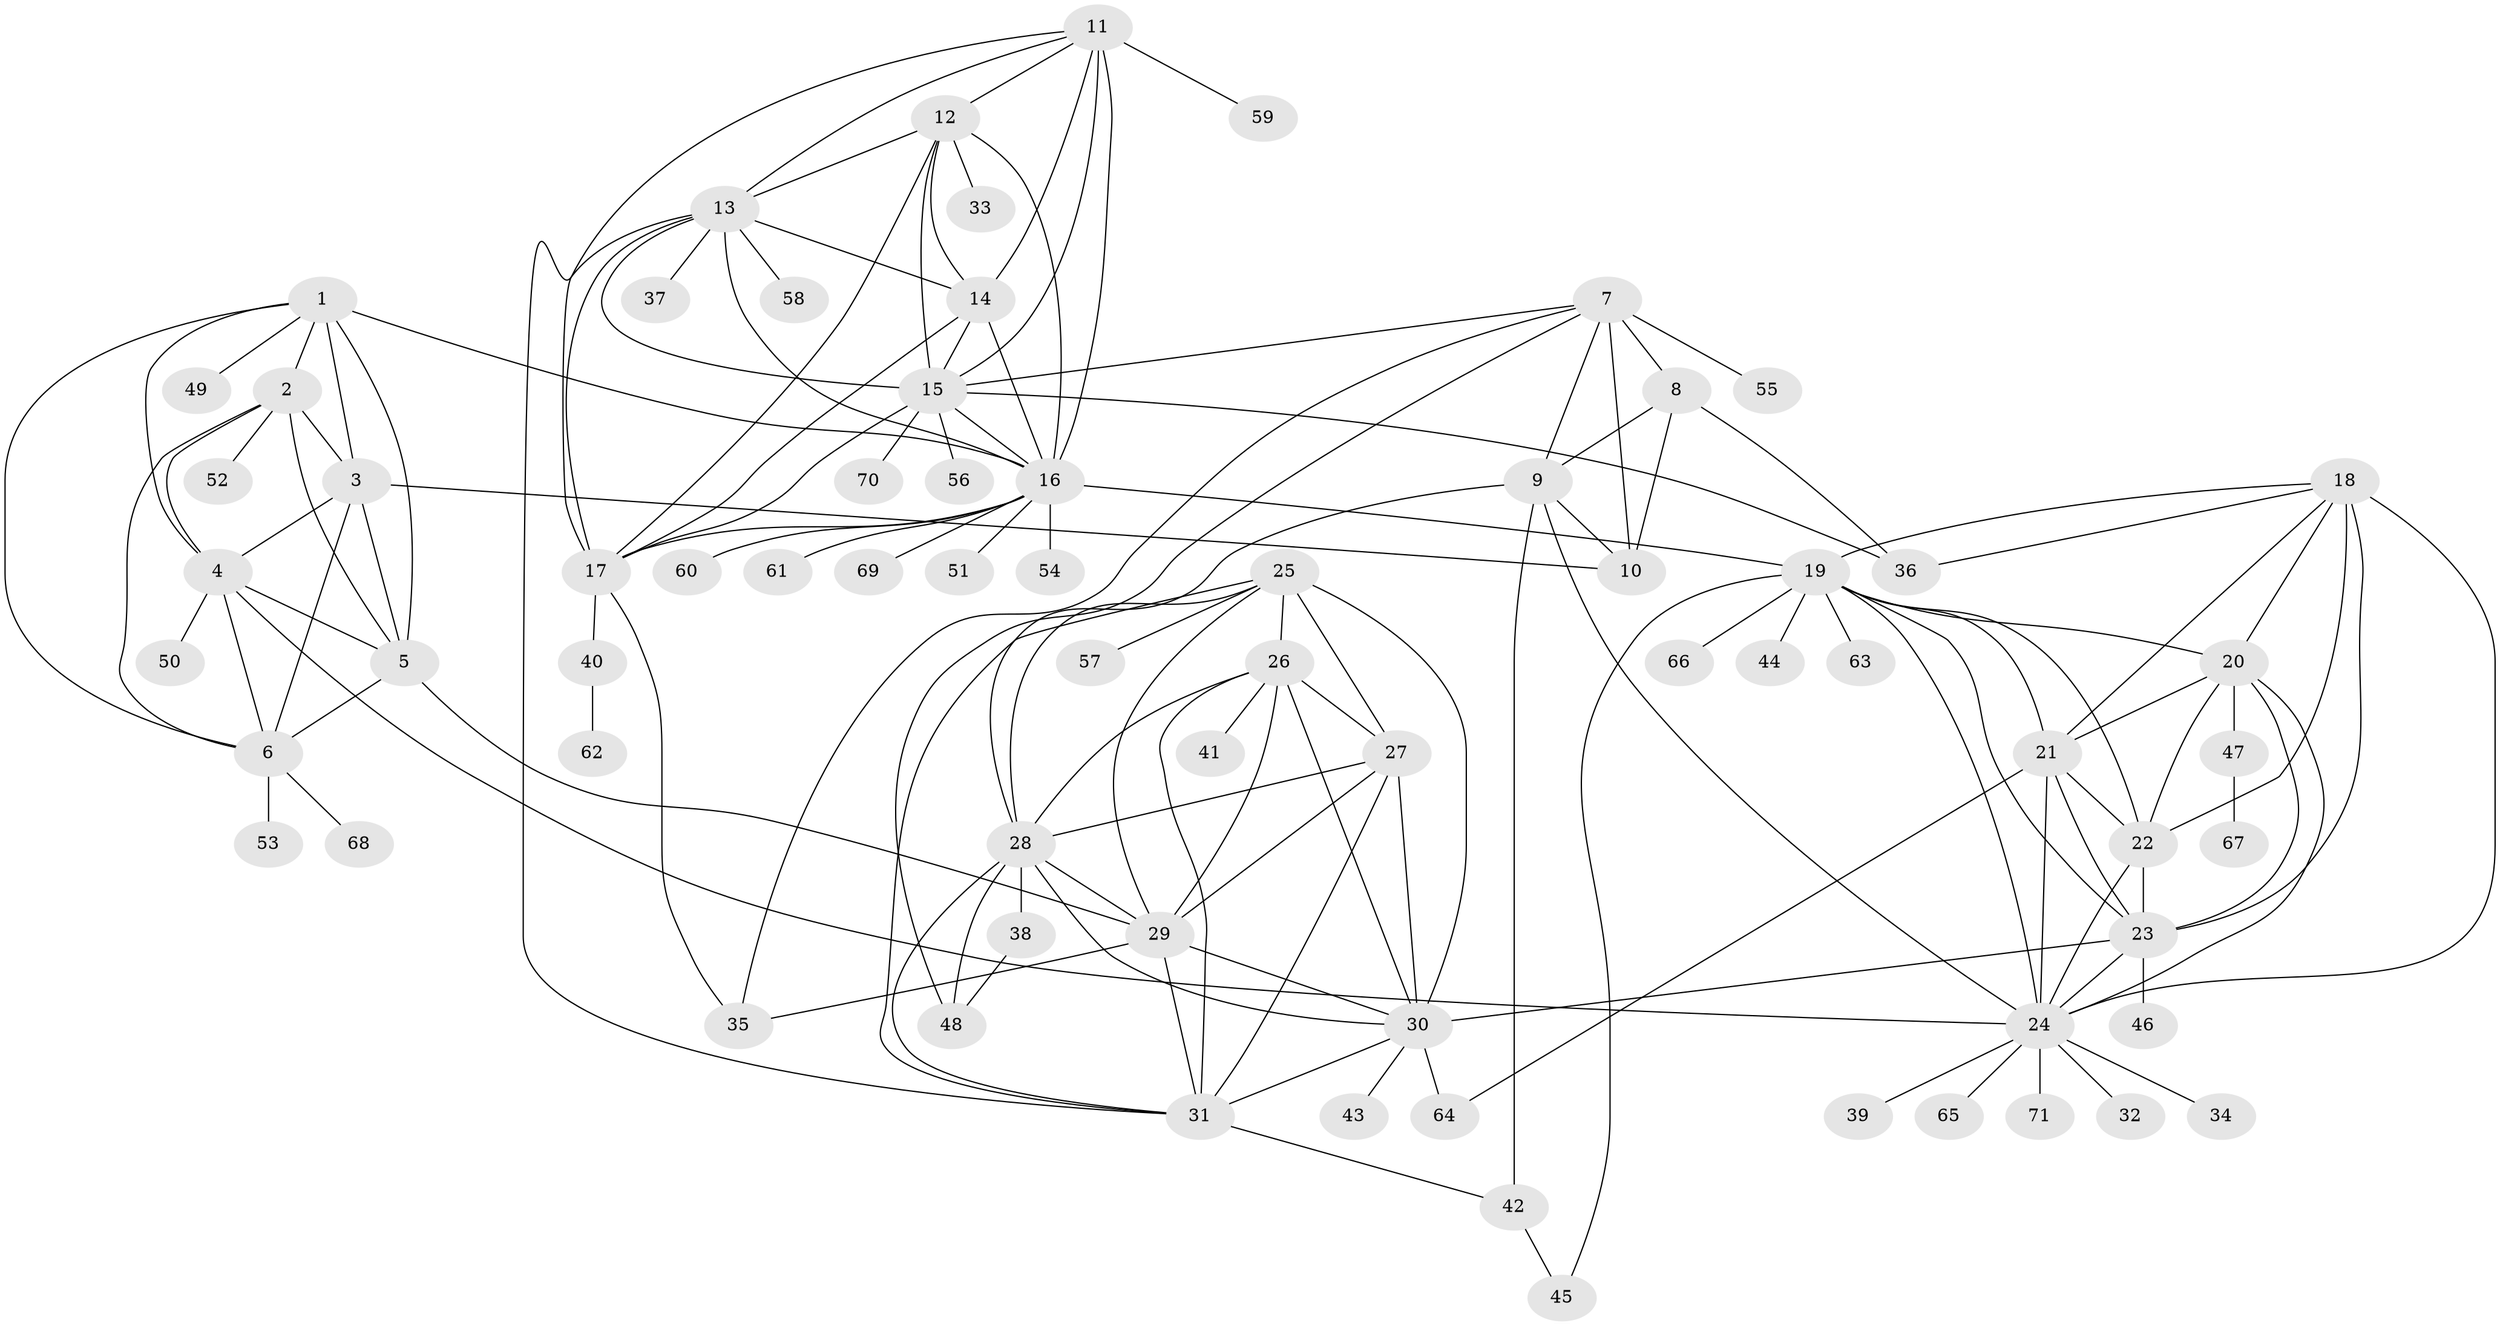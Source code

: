 // original degree distribution, {9: 0.05, 8: 0.07142857142857142, 7: 0.014285714285714285, 10: 0.04285714285714286, 6: 0.02142857142857143, 12: 0.02142857142857143, 13: 0.007142857142857143, 14: 0.02142857142857143, 1: 0.5857142857142857, 2: 0.1357142857142857, 3: 0.02857142857142857}
// Generated by graph-tools (version 1.1) at 2025/37/03/09/25 02:37:42]
// undirected, 71 vertices, 143 edges
graph export_dot {
graph [start="1"]
  node [color=gray90,style=filled];
  1;
  2;
  3;
  4;
  5;
  6;
  7;
  8;
  9;
  10;
  11;
  12;
  13;
  14;
  15;
  16;
  17;
  18;
  19;
  20;
  21;
  22;
  23;
  24;
  25;
  26;
  27;
  28;
  29;
  30;
  31;
  32;
  33;
  34;
  35;
  36;
  37;
  38;
  39;
  40;
  41;
  42;
  43;
  44;
  45;
  46;
  47;
  48;
  49;
  50;
  51;
  52;
  53;
  54;
  55;
  56;
  57;
  58;
  59;
  60;
  61;
  62;
  63;
  64;
  65;
  66;
  67;
  68;
  69;
  70;
  71;
  1 -- 2 [weight=1.0];
  1 -- 3 [weight=1.0];
  1 -- 4 [weight=1.0];
  1 -- 5 [weight=2.0];
  1 -- 6 [weight=1.0];
  1 -- 16 [weight=1.0];
  1 -- 49 [weight=1.0];
  2 -- 3 [weight=1.0];
  2 -- 4 [weight=1.0];
  2 -- 5 [weight=2.0];
  2 -- 6 [weight=1.0];
  2 -- 52 [weight=1.0];
  3 -- 4 [weight=1.0];
  3 -- 5 [weight=2.0];
  3 -- 6 [weight=1.0];
  3 -- 10 [weight=1.0];
  4 -- 5 [weight=2.0];
  4 -- 6 [weight=1.0];
  4 -- 24 [weight=1.0];
  4 -- 50 [weight=1.0];
  5 -- 6 [weight=2.0];
  5 -- 29 [weight=1.0];
  6 -- 53 [weight=2.0];
  6 -- 68 [weight=1.0];
  7 -- 8 [weight=4.0];
  7 -- 9 [weight=4.0];
  7 -- 10 [weight=4.0];
  7 -- 15 [weight=1.0];
  7 -- 35 [weight=1.0];
  7 -- 48 [weight=1.0];
  7 -- 55 [weight=4.0];
  8 -- 9 [weight=1.0];
  8 -- 10 [weight=1.0];
  8 -- 36 [weight=3.0];
  9 -- 10 [weight=1.0];
  9 -- 24 [weight=1.0];
  9 -- 28 [weight=1.0];
  9 -- 42 [weight=4.0];
  11 -- 12 [weight=1.0];
  11 -- 13 [weight=1.0];
  11 -- 14 [weight=1.0];
  11 -- 15 [weight=1.0];
  11 -- 16 [weight=1.0];
  11 -- 17 [weight=1.0];
  11 -- 59 [weight=1.0];
  12 -- 13 [weight=1.0];
  12 -- 14 [weight=1.0];
  12 -- 15 [weight=1.0];
  12 -- 16 [weight=1.0];
  12 -- 17 [weight=1.0];
  12 -- 33 [weight=2.0];
  13 -- 14 [weight=1.0];
  13 -- 15 [weight=1.0];
  13 -- 16 [weight=1.0];
  13 -- 17 [weight=1.0];
  13 -- 31 [weight=1.0];
  13 -- 37 [weight=1.0];
  13 -- 58 [weight=1.0];
  14 -- 15 [weight=1.0];
  14 -- 16 [weight=1.0];
  14 -- 17 [weight=1.0];
  15 -- 16 [weight=1.0];
  15 -- 17 [weight=1.0];
  15 -- 36 [weight=1.0];
  15 -- 56 [weight=1.0];
  15 -- 70 [weight=2.0];
  16 -- 17 [weight=1.0];
  16 -- 19 [weight=1.0];
  16 -- 51 [weight=1.0];
  16 -- 54 [weight=1.0];
  16 -- 60 [weight=1.0];
  16 -- 61 [weight=1.0];
  16 -- 69 [weight=1.0];
  17 -- 35 [weight=1.0];
  17 -- 40 [weight=2.0];
  18 -- 19 [weight=1.0];
  18 -- 20 [weight=1.0];
  18 -- 21 [weight=1.0];
  18 -- 22 [weight=2.0];
  18 -- 23 [weight=1.0];
  18 -- 24 [weight=1.0];
  18 -- 36 [weight=1.0];
  19 -- 20 [weight=1.0];
  19 -- 21 [weight=1.0];
  19 -- 22 [weight=1.0];
  19 -- 23 [weight=1.0];
  19 -- 24 [weight=1.0];
  19 -- 44 [weight=1.0];
  19 -- 45 [weight=1.0];
  19 -- 63 [weight=1.0];
  19 -- 66 [weight=1.0];
  20 -- 21 [weight=1.0];
  20 -- 22 [weight=1.0];
  20 -- 23 [weight=1.0];
  20 -- 24 [weight=1.0];
  20 -- 47 [weight=2.0];
  21 -- 22 [weight=1.0];
  21 -- 23 [weight=1.0];
  21 -- 24 [weight=1.0];
  21 -- 64 [weight=1.0];
  22 -- 23 [weight=1.0];
  22 -- 24 [weight=1.0];
  23 -- 24 [weight=1.0];
  23 -- 30 [weight=1.0];
  23 -- 46 [weight=1.0];
  24 -- 32 [weight=1.0];
  24 -- 34 [weight=1.0];
  24 -- 39 [weight=1.0];
  24 -- 65 [weight=1.0];
  24 -- 71 [weight=1.0];
  25 -- 26 [weight=1.0];
  25 -- 27 [weight=1.0];
  25 -- 28 [weight=1.0];
  25 -- 29 [weight=1.0];
  25 -- 30 [weight=1.0];
  25 -- 31 [weight=1.0];
  25 -- 57 [weight=1.0];
  26 -- 27 [weight=1.0];
  26 -- 28 [weight=1.0];
  26 -- 29 [weight=1.0];
  26 -- 30 [weight=1.0];
  26 -- 31 [weight=1.0];
  26 -- 41 [weight=1.0];
  27 -- 28 [weight=1.0];
  27 -- 29 [weight=1.0];
  27 -- 30 [weight=2.0];
  27 -- 31 [weight=1.0];
  28 -- 29 [weight=1.0];
  28 -- 30 [weight=1.0];
  28 -- 31 [weight=1.0];
  28 -- 38 [weight=1.0];
  28 -- 48 [weight=1.0];
  29 -- 30 [weight=1.0];
  29 -- 31 [weight=1.0];
  29 -- 35 [weight=6.0];
  30 -- 31 [weight=1.0];
  30 -- 43 [weight=1.0];
  30 -- 64 [weight=1.0];
  31 -- 42 [weight=1.0];
  38 -- 48 [weight=1.0];
  40 -- 62 [weight=1.0];
  42 -- 45 [weight=1.0];
  47 -- 67 [weight=1.0];
}
